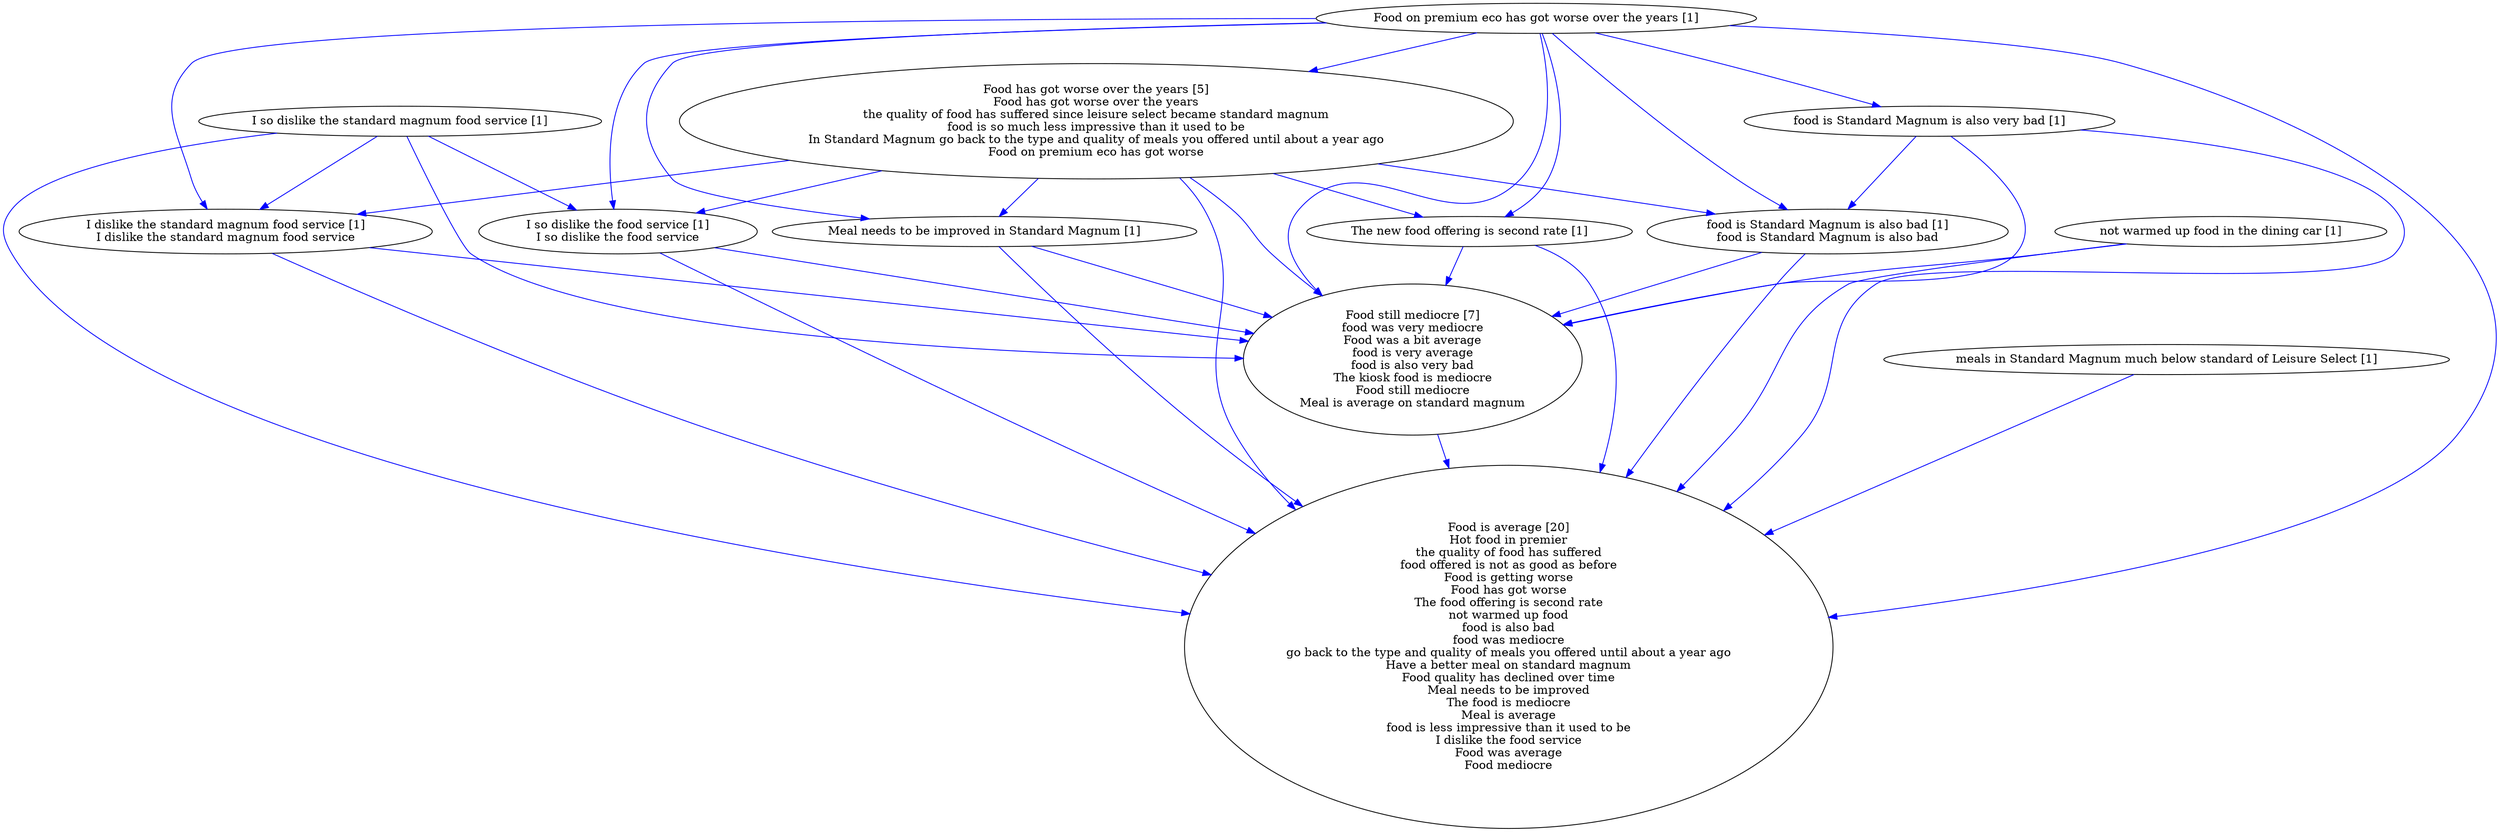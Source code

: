 digraph collapsedGraph {
"Food is average [20]\nHot food in premier\nthe quality of food has suffered\nfood offered is not as good as before\nFood is getting worse\nFood has got worse\nThe food offering is second rate\nnot warmed up food\nfood is also bad\nfood was mediocre\ngo back to the type and quality of meals you offered until about a year ago\nHave a better meal on standard magnum\nFood quality has declined over time\nMeal needs to be improved\nThe food is mediocre\nMeal is average\nfood is less impressive than it used to be\nI dislike the food service\nFood was average\nFood mediocre""Food has got worse over the years [5]\nFood has got worse over the years\nthe quality of food has suffered since leisure select became standard magnum\nfood is so much less impressive than it used to be\nIn Standard Magnum go back to the type and quality of meals you offered until about a year ago\nFood on premium eco has got worse""Food still mediocre [7]\nfood was very mediocre\nFood was a bit average\nfood is very average\nfood is also very bad\nThe kiosk food is mediocre\nFood still mediocre\nMeal is average on standard magnum""Food on premium eco has got worse over the years [1]""I so dislike the standard magnum food service [1]""I dislike the standard magnum food service [1]\nI dislike the standard magnum food service""I so dislike the food service [1]\nI so dislike the food service""Meal needs to be improved in Standard Magnum [1]""The new food offering is second rate [1]""food is Standard Magnum is also very bad [1]""food is Standard Magnum is also bad [1]\nfood is Standard Magnum is also bad""meals in Standard Magnum much below standard of Leisure Select [1]""not warmed up food in the dining car [1]""Food on premium eco has got worse over the years [1]" -> "Food is average [20]\nHot food in premier\nthe quality of food has suffered\nfood offered is not as good as before\nFood is getting worse\nFood has got worse\nThe food offering is second rate\nnot warmed up food\nfood is also bad\nfood was mediocre\ngo back to the type and quality of meals you offered until about a year ago\nHave a better meal on standard magnum\nFood quality has declined over time\nMeal needs to be improved\nThe food is mediocre\nMeal is average\nfood is less impressive than it used to be\nI dislike the food service\nFood was average\nFood mediocre" [color=blue]
"I so dislike the standard magnum food service [1]" -> "I dislike the standard magnum food service [1]\nI dislike the standard magnum food service" [color=blue]
"I so dislike the standard magnum food service [1]" -> "I so dislike the food service [1]\nI so dislike the food service" [color=blue]
"Food on premium eco has got worse over the years [1]" -> "I so dislike the food service [1]\nI so dislike the food service" [color=blue]
"Food has got worse over the years [5]\nFood has got worse over the years\nthe quality of food has suffered since leisure select became standard magnum\nfood is so much less impressive than it used to be\nIn Standard Magnum go back to the type and quality of meals you offered until about a year ago\nFood on premium eco has got worse" -> "I dislike the standard magnum food service [1]\nI dislike the standard magnum food service" [color=blue]
"Food has got worse over the years [5]\nFood has got worse over the years\nthe quality of food has suffered since leisure select became standard magnum\nfood is so much less impressive than it used to be\nIn Standard Magnum go back to the type and quality of meals you offered until about a year ago\nFood on premium eco has got worse" -> "I so dislike the food service [1]\nI so dislike the food service" [color=blue]
"Food on premium eco has got worse over the years [1]" -> "I dislike the standard magnum food service [1]\nI dislike the standard magnum food service" [color=blue]
"Food still mediocre [7]\nfood was very mediocre\nFood was a bit average\nfood is very average\nfood is also very bad\nThe kiosk food is mediocre\nFood still mediocre\nMeal is average on standard magnum" -> "Food is average [20]\nHot food in premier\nthe quality of food has suffered\nfood offered is not as good as before\nFood is getting worse\nFood has got worse\nThe food offering is second rate\nnot warmed up food\nfood is also bad\nfood was mediocre\ngo back to the type and quality of meals you offered until about a year ago\nHave a better meal on standard magnum\nFood quality has declined over time\nMeal needs to be improved\nThe food is mediocre\nMeal is average\nfood is less impressive than it used to be\nI dislike the food service\nFood was average\nFood mediocre" [color=blue]
"I so dislike the standard magnum food service [1]" -> "Food is average [20]\nHot food in premier\nthe quality of food has suffered\nfood offered is not as good as before\nFood is getting worse\nFood has got worse\nThe food offering is second rate\nnot warmed up food\nfood is also bad\nfood was mediocre\ngo back to the type and quality of meals you offered until about a year ago\nHave a better meal on standard magnum\nFood quality has declined over time\nMeal needs to be improved\nThe food is mediocre\nMeal is average\nfood is less impressive than it used to be\nI dislike the food service\nFood was average\nFood mediocre" [color=blue]
"I dislike the standard magnum food service [1]\nI dislike the standard magnum food service" -> "Food is average [20]\nHot food in premier\nthe quality of food has suffered\nfood offered is not as good as before\nFood is getting worse\nFood has got worse\nThe food offering is second rate\nnot warmed up food\nfood is also bad\nfood was mediocre\ngo back to the type and quality of meals you offered until about a year ago\nHave a better meal on standard magnum\nFood quality has declined over time\nMeal needs to be improved\nThe food is mediocre\nMeal is average\nfood is less impressive than it used to be\nI dislike the food service\nFood was average\nFood mediocre" [color=blue]
"I so dislike the food service [1]\nI so dislike the food service" -> "Food is average [20]\nHot food in premier\nthe quality of food has suffered\nfood offered is not as good as before\nFood is getting worse\nFood has got worse\nThe food offering is second rate\nnot warmed up food\nfood is also bad\nfood was mediocre\ngo back to the type and quality of meals you offered until about a year ago\nHave a better meal on standard magnum\nFood quality has declined over time\nMeal needs to be improved\nThe food is mediocre\nMeal is average\nfood is less impressive than it used to be\nI dislike the food service\nFood was average\nFood mediocre" [color=blue]
"Meal needs to be improved in Standard Magnum [1]" -> "Food still mediocre [7]\nfood was very mediocre\nFood was a bit average\nfood is very average\nfood is also very bad\nThe kiosk food is mediocre\nFood still mediocre\nMeal is average on standard magnum" [color=blue]
"Food on premium eco has got worse over the years [1]" -> "Meal needs to be improved in Standard Magnum [1]" [color=blue]
"Meal needs to be improved in Standard Magnum [1]" -> "Food is average [20]\nHot food in premier\nthe quality of food has suffered\nfood offered is not as good as before\nFood is getting worse\nFood has got worse\nThe food offering is second rate\nnot warmed up food\nfood is also bad\nfood was mediocre\ngo back to the type and quality of meals you offered until about a year ago\nHave a better meal on standard magnum\nFood quality has declined over time\nMeal needs to be improved\nThe food is mediocre\nMeal is average\nfood is less impressive than it used to be\nI dislike the food service\nFood was average\nFood mediocre" [color=blue]
"I so dislike the standard magnum food service [1]" -> "Food still mediocre [7]\nfood was very mediocre\nFood was a bit average\nfood is very average\nfood is also very bad\nThe kiosk food is mediocre\nFood still mediocre\nMeal is average on standard magnum" [color=blue]
"Food has got worse over the years [5]\nFood has got worse over the years\nthe quality of food has suffered since leisure select became standard magnum\nfood is so much less impressive than it used to be\nIn Standard Magnum go back to the type and quality of meals you offered until about a year ago\nFood on premium eco has got worse" -> "The new food offering is second rate [1]" [color=blue]
"Food on premium eco has got worse over the years [1]" -> "The new food offering is second rate [1]" [color=blue]
"Food has got worse over the years [5]\nFood has got worse over the years\nthe quality of food has suffered since leisure select became standard magnum\nfood is so much less impressive than it used to be\nIn Standard Magnum go back to the type and quality of meals you offered until about a year ago\nFood on premium eco has got worse" -> "Food is average [20]\nHot food in premier\nthe quality of food has suffered\nfood offered is not as good as before\nFood is getting worse\nFood has got worse\nThe food offering is second rate\nnot warmed up food\nfood is also bad\nfood was mediocre\ngo back to the type and quality of meals you offered until about a year ago\nHave a better meal on standard magnum\nFood quality has declined over time\nMeal needs to be improved\nThe food is mediocre\nMeal is average\nfood is less impressive than it used to be\nI dislike the food service\nFood was average\nFood mediocre" [color=blue]
"The new food offering is second rate [1]" -> "Food is average [20]\nHot food in premier\nthe quality of food has suffered\nfood offered is not as good as before\nFood is getting worse\nFood has got worse\nThe food offering is second rate\nnot warmed up food\nfood is also bad\nfood was mediocre\ngo back to the type and quality of meals you offered until about a year ago\nHave a better meal on standard magnum\nFood quality has declined over time\nMeal needs to be improved\nThe food is mediocre\nMeal is average\nfood is less impressive than it used to be\nI dislike the food service\nFood was average\nFood mediocre" [color=blue]
"The new food offering is second rate [1]" -> "Food still mediocre [7]\nfood was very mediocre\nFood was a bit average\nfood is very average\nfood is also very bad\nThe kiosk food is mediocre\nFood still mediocre\nMeal is average on standard magnum" [color=blue]
"food is Standard Magnum is also very bad [1]" -> "food is Standard Magnum is also bad [1]\nfood is Standard Magnum is also bad" [color=blue]
"Food has got worse over the years [5]\nFood has got worse over the years\nthe quality of food has suffered since leisure select became standard magnum\nfood is so much less impressive than it used to be\nIn Standard Magnum go back to the type and quality of meals you offered until about a year ago\nFood on premium eco has got worse" -> "food is Standard Magnum is also bad [1]\nfood is Standard Magnum is also bad" [color=blue]
"Food on premium eco has got worse over the years [1]" -> "food is Standard Magnum is also very bad [1]" [color=blue]
"Food on premium eco has got worse over the years [1]" -> "food is Standard Magnum is also bad [1]\nfood is Standard Magnum is also bad" [color=blue]
"I dislike the standard magnum food service [1]\nI dislike the standard magnum food service" -> "Food still mediocre [7]\nfood was very mediocre\nFood was a bit average\nfood is very average\nfood is also very bad\nThe kiosk food is mediocre\nFood still mediocre\nMeal is average on standard magnum" [color=blue]
"I so dislike the food service [1]\nI so dislike the food service" -> "Food still mediocre [7]\nfood was very mediocre\nFood was a bit average\nfood is very average\nfood is also very bad\nThe kiosk food is mediocre\nFood still mediocre\nMeal is average on standard magnum" [color=blue]
"food is Standard Magnum is also bad [1]\nfood is Standard Magnum is also bad" -> "Food is average [20]\nHot food in premier\nthe quality of food has suffered\nfood offered is not as good as before\nFood is getting worse\nFood has got worse\nThe food offering is second rate\nnot warmed up food\nfood is also bad\nfood was mediocre\ngo back to the type and quality of meals you offered until about a year ago\nHave a better meal on standard magnum\nFood quality has declined over time\nMeal needs to be improved\nThe food is mediocre\nMeal is average\nfood is less impressive than it used to be\nI dislike the food service\nFood was average\nFood mediocre" [color=blue]
"food is Standard Magnum is also bad [1]\nfood is Standard Magnum is also bad" -> "Food still mediocre [7]\nfood was very mediocre\nFood was a bit average\nfood is very average\nfood is also very bad\nThe kiosk food is mediocre\nFood still mediocre\nMeal is average on standard magnum" [color=blue]
"food is Standard Magnum is also very bad [1]" -> "Food is average [20]\nHot food in premier\nthe quality of food has suffered\nfood offered is not as good as before\nFood is getting worse\nFood has got worse\nThe food offering is second rate\nnot warmed up food\nfood is also bad\nfood was mediocre\ngo back to the type and quality of meals you offered until about a year ago\nHave a better meal on standard magnum\nFood quality has declined over time\nMeal needs to be improved\nThe food is mediocre\nMeal is average\nfood is less impressive than it used to be\nI dislike the food service\nFood was average\nFood mediocre" [color=blue]
"food is Standard Magnum is also very bad [1]" -> "Food still mediocre [7]\nfood was very mediocre\nFood was a bit average\nfood is very average\nfood is also very bad\nThe kiosk food is mediocre\nFood still mediocre\nMeal is average on standard magnum" [color=blue]
"Food has got worse over the years [5]\nFood has got worse over the years\nthe quality of food has suffered since leisure select became standard magnum\nfood is so much less impressive than it used to be\nIn Standard Magnum go back to the type and quality of meals you offered until about a year ago\nFood on premium eco has got worse" -> "Meal needs to be improved in Standard Magnum [1]" [color=blue]
"Food on premium eco has got worse over the years [1]" -> "Food still mediocre [7]\nfood was very mediocre\nFood was a bit average\nfood is very average\nfood is also very bad\nThe kiosk food is mediocre\nFood still mediocre\nMeal is average on standard magnum" [color=blue]
"Food has got worse over the years [5]\nFood has got worse over the years\nthe quality of food has suffered since leisure select became standard magnum\nfood is so much less impressive than it used to be\nIn Standard Magnum go back to the type and quality of meals you offered until about a year ago\nFood on premium eco has got worse" -> "Food still mediocre [7]\nfood was very mediocre\nFood was a bit average\nfood is very average\nfood is also very bad\nThe kiosk food is mediocre\nFood still mediocre\nMeal is average on standard magnum" [color=blue]
"meals in Standard Magnum much below standard of Leisure Select [1]" -> "Food is average [20]\nHot food in premier\nthe quality of food has suffered\nfood offered is not as good as before\nFood is getting worse\nFood has got worse\nThe food offering is second rate\nnot warmed up food\nfood is also bad\nfood was mediocre\ngo back to the type and quality of meals you offered until about a year ago\nHave a better meal on standard magnum\nFood quality has declined over time\nMeal needs to be improved\nThe food is mediocre\nMeal is average\nfood is less impressive than it used to be\nI dislike the food service\nFood was average\nFood mediocre" [color=blue]
"not warmed up food in the dining car [1]" -> "Food still mediocre [7]\nfood was very mediocre\nFood was a bit average\nfood is very average\nfood is also very bad\nThe kiosk food is mediocre\nFood still mediocre\nMeal is average on standard magnum" [color=blue]
"not warmed up food in the dining car [1]" -> "Food is average [20]\nHot food in premier\nthe quality of food has suffered\nfood offered is not as good as before\nFood is getting worse\nFood has got worse\nThe food offering is second rate\nnot warmed up food\nfood is also bad\nfood was mediocre\ngo back to the type and quality of meals you offered until about a year ago\nHave a better meal on standard magnum\nFood quality has declined over time\nMeal needs to be improved\nThe food is mediocre\nMeal is average\nfood is less impressive than it used to be\nI dislike the food service\nFood was average\nFood mediocre" [color=blue]
"Food on premium eco has got worse over the years [1]" -> "Food has got worse over the years [5]\nFood has got worse over the years\nthe quality of food has suffered since leisure select became standard magnum\nfood is so much less impressive than it used to be\nIn Standard Magnum go back to the type and quality of meals you offered until about a year ago\nFood on premium eco has got worse" [color=blue]
}